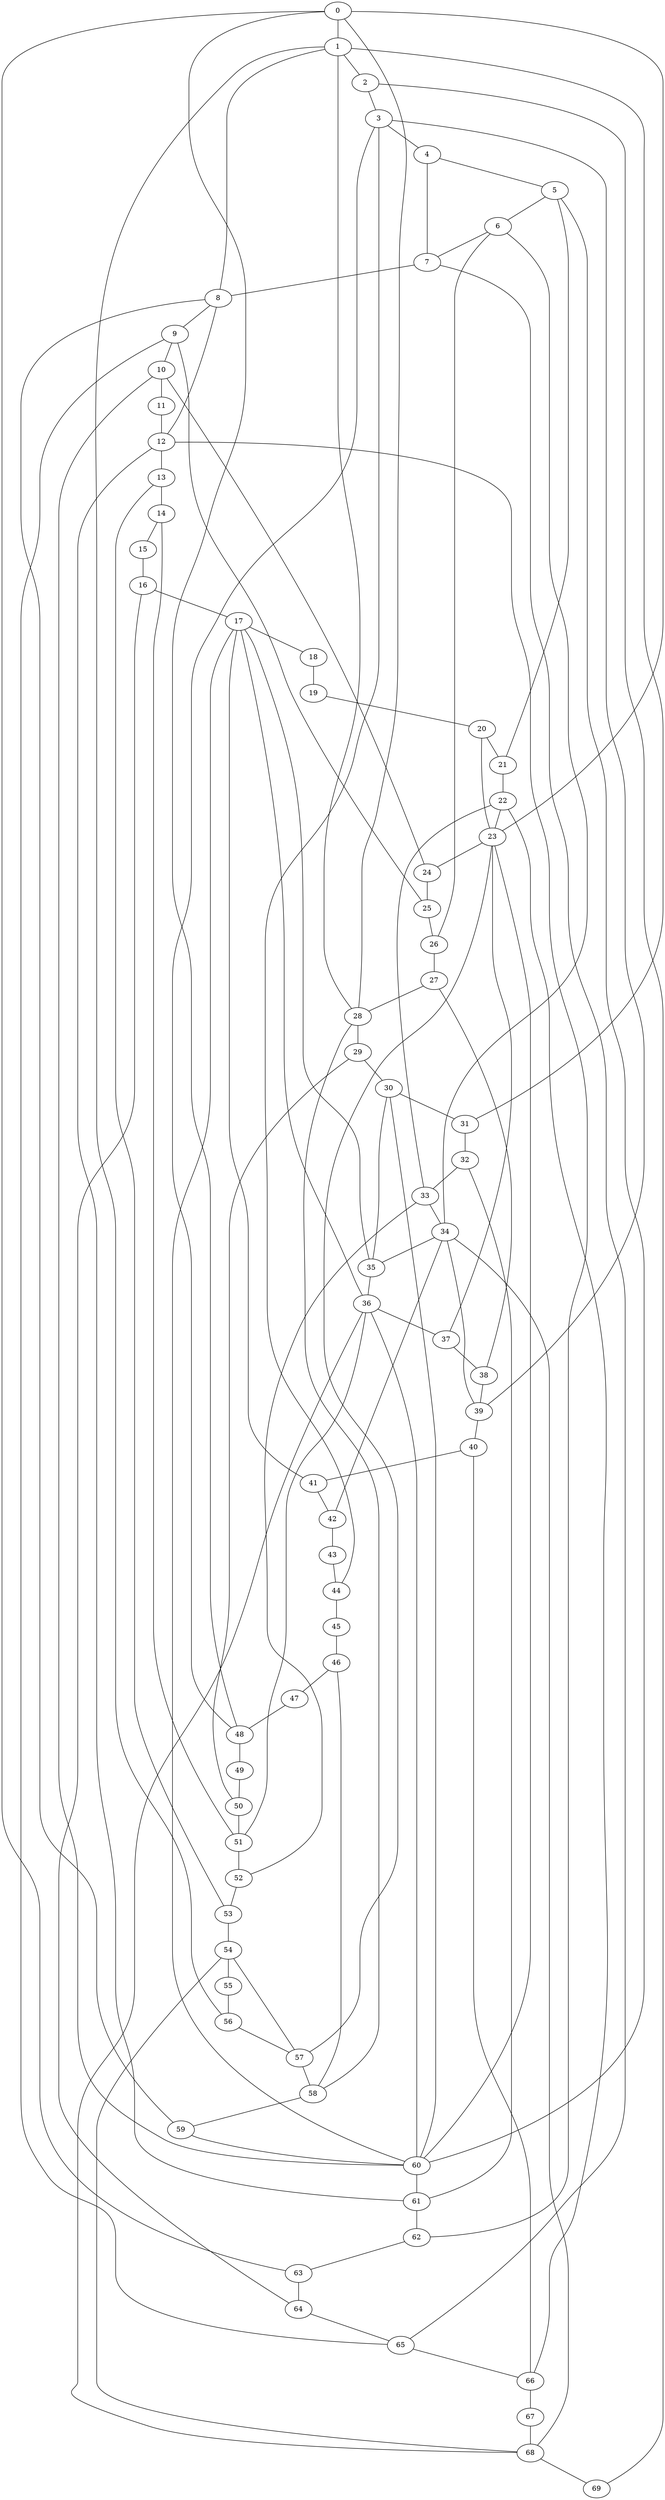 
graph graphname {
    0 -- 1
0 -- 28
0 -- 48
0 -- 23
0 -- 63
1 -- 2
1 -- 56
1 -- 28
1 -- 31
1 -- 8
2 -- 3
2 -- 69
3 -- 4
3 -- 48
3 -- 44
3 -- 39
4 -- 5
4 -- 7
5 -- 6
5 -- 60
5 -- 21
6 -- 7
6 -- 26
6 -- 34
7 -- 8
7 -- 65
8 -- 9
8 -- 59
8 -- 12
9 -- 10
9 -- 25
9 -- 65
10 -- 11
10 -- 24
10 -- 60
11 -- 12
12 -- 13
12 -- 62
12 -- 61
13 -- 14
13 -- 53
14 -- 15
14 -- 51
15 -- 16
16 -- 17
16 -- 64
17 -- 18
17 -- 35
17 -- 60
17 -- 36
17 -- 41
18 -- 19
19 -- 20
20 -- 21
20 -- 23
21 -- 22
22 -- 23
22 -- 33
22 -- 66
23 -- 24
23 -- 37
23 -- 60
23 -- 57
24 -- 25
25 -- 26
26 -- 27
27 -- 28
27 -- 38
28 -- 29
28 -- 58
29 -- 30
29 -- 50
30 -- 31
30 -- 60
30 -- 35
31 -- 32
32 -- 33
32 -- 61
33 -- 34
33 -- 52
34 -- 35
34 -- 42
34 -- 39
34 -- 68
35 -- 36
36 -- 37
36 -- 68
36 -- 60
36 -- 51
37 -- 38
38 -- 39
39 -- 40
40 -- 41
40 -- 66
41 -- 42
42 -- 43
43 -- 44
44 -- 45
45 -- 46
46 -- 47
46 -- 58
47 -- 48
48 -- 49
49 -- 50
50 -- 51
51 -- 52
52 -- 53
53 -- 54
54 -- 55
54 -- 68
54 -- 57
55 -- 56
56 -- 57
57 -- 58
58 -- 59
59 -- 60
60 -- 61
61 -- 62
62 -- 63
63 -- 64
64 -- 65
65 -- 66
66 -- 67
67 -- 68
68 -- 69

}
